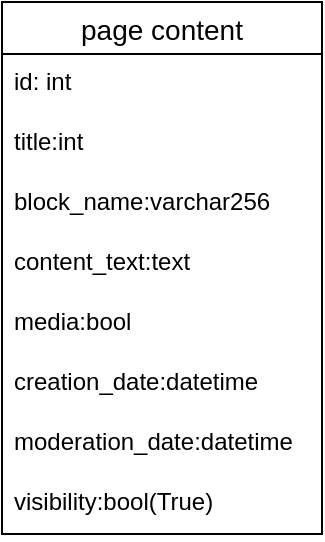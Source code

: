 <mxfile version="14.6.1" type="device"><diagram id="PooJIUlOyK00Lv0BVwrK" name="Page-1"><mxGraphModel dx="1422" dy="737" grid="1" gridSize="10" guides="1" tooltips="1" connect="1" arrows="1" fold="1" page="1" pageScale="1" pageWidth="850" pageHeight="1100" math="0" shadow="0"><root><mxCell id="0"/><mxCell id="1" parent="0"/><mxCell id="iwkebMwui7D8OKeZAufG-2" value="page content" style="swimlane;fontStyle=0;childLayout=stackLayout;horizontal=1;startSize=26;horizontalStack=0;resizeParent=1;resizeParentMax=0;resizeLast=0;collapsible=1;marginBottom=0;align=center;fontSize=14;" parent="1" vertex="1"><mxGeometry x="60" y="60" width="160" height="266" as="geometry"/></mxCell><mxCell id="iwkebMwui7D8OKeZAufG-3" value="id: int&#10;" style="text;strokeColor=none;fillColor=none;spacingLeft=4;spacingRight=4;overflow=hidden;rotatable=0;points=[[0,0.5],[1,0.5]];portConstraint=eastwest;fontSize=12;" parent="iwkebMwui7D8OKeZAufG-2" vertex="1"><mxGeometry y="26" width="160" height="30" as="geometry"/></mxCell><mxCell id="MBxZH1MDLoXVn7PdZkO2-1" value="title:int" style="text;strokeColor=none;fillColor=none;spacingLeft=4;spacingRight=4;overflow=hidden;rotatable=0;points=[[0,0.5],[1,0.5]];portConstraint=eastwest;fontSize=12;" vertex="1" parent="iwkebMwui7D8OKeZAufG-2"><mxGeometry y="56" width="160" height="30" as="geometry"/></mxCell><mxCell id="iwkebMwui7D8OKeZAufG-4" value="block_name:varchar256" style="text;strokeColor=none;fillColor=none;spacingLeft=4;spacingRight=4;overflow=hidden;rotatable=0;points=[[0,0.5],[1,0.5]];portConstraint=eastwest;fontSize=12;" parent="iwkebMwui7D8OKeZAufG-2" vertex="1"><mxGeometry y="86" width="160" height="30" as="geometry"/></mxCell><mxCell id="iwkebMwui7D8OKeZAufG-5" value="content_text:text&#10;" style="text;strokeColor=none;fillColor=none;spacingLeft=4;spacingRight=4;overflow=hidden;rotatable=0;points=[[0,0.5],[1,0.5]];portConstraint=eastwest;fontSize=12;" parent="iwkebMwui7D8OKeZAufG-2" vertex="1"><mxGeometry y="116" width="160" height="30" as="geometry"/></mxCell><mxCell id="1y91ekh1jTecvNwB-nqY-4" value="media:bool&#10;" style="text;strokeColor=none;fillColor=none;spacingLeft=4;spacingRight=4;overflow=hidden;rotatable=0;points=[[0,0.5],[1,0.5]];portConstraint=eastwest;fontSize=12;" parent="iwkebMwui7D8OKeZAufG-2" vertex="1"><mxGeometry y="146" width="160" height="30" as="geometry"/></mxCell><mxCell id="1y91ekh1jTecvNwB-nqY-1" value="creation_date:datetime&#10;" style="text;strokeColor=none;fillColor=none;spacingLeft=4;spacingRight=4;overflow=hidden;rotatable=0;points=[[0,0.5],[1,0.5]];portConstraint=eastwest;fontSize=12;" parent="iwkebMwui7D8OKeZAufG-2" vertex="1"><mxGeometry y="176" width="160" height="30" as="geometry"/></mxCell><mxCell id="1y91ekh1jTecvNwB-nqY-2" value="moderation_date:datetime" style="text;strokeColor=none;fillColor=none;spacingLeft=4;spacingRight=4;overflow=hidden;rotatable=0;points=[[0,0.5],[1,0.5]];portConstraint=eastwest;fontSize=12;" parent="iwkebMwui7D8OKeZAufG-2" vertex="1"><mxGeometry y="206" width="160" height="30" as="geometry"/></mxCell><mxCell id="1y91ekh1jTecvNwB-nqY-5" value="visibility:bool(True)" style="text;strokeColor=none;fillColor=none;spacingLeft=4;spacingRight=4;overflow=hidden;rotatable=0;points=[[0,0.5],[1,0.5]];portConstraint=eastwest;fontSize=12;" parent="iwkebMwui7D8OKeZAufG-2" vertex="1"><mxGeometry y="236" width="160" height="30" as="geometry"/></mxCell></root></mxGraphModel></diagram></mxfile>